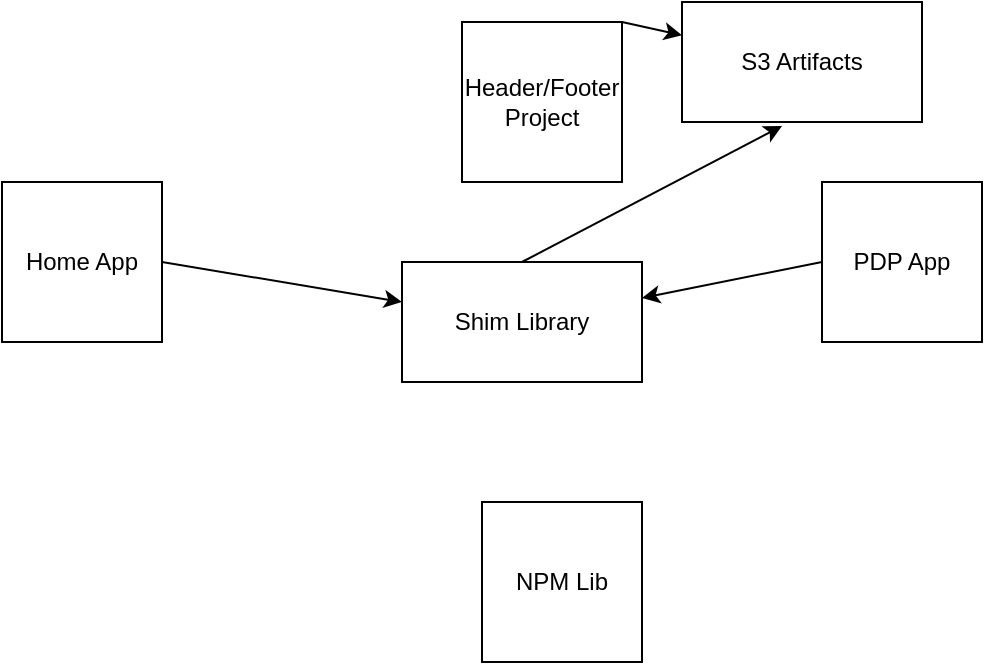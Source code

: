 <mxfile>
    <diagram id="iqhgkcA9lZ74xwLPPaQY" name="Asset Store">
        <mxGraphModel dx="838" dy="613" grid="1" gridSize="10" guides="1" tooltips="1" connect="1" arrows="1" fold="1" page="1" pageScale="1" pageWidth="827" pageHeight="1169" math="0" shadow="0">
            <root>
                <mxCell id="0"/>
                <mxCell id="1" parent="0"/>
                <mxCell id="2" value="NPM Lib" style="whiteSpace=wrap;html=1;aspect=fixed;" vertex="1" parent="1">
                    <mxGeometry x="370" y="280" width="80" height="80" as="geometry"/>
                </mxCell>
                <mxCell id="9" style="edgeStyle=none;html=1;exitX=1;exitY=0.5;exitDx=0;exitDy=0;" edge="1" parent="1" source="3" target="7">
                    <mxGeometry relative="1" as="geometry"/>
                </mxCell>
                <mxCell id="3" value="Home App" style="whiteSpace=wrap;html=1;aspect=fixed;" vertex="1" parent="1">
                    <mxGeometry x="130" y="120" width="80" height="80" as="geometry"/>
                </mxCell>
                <mxCell id="10" style="edgeStyle=none;html=1;exitX=0;exitY=0.5;exitDx=0;exitDy=0;" edge="1" parent="1" source="4" target="7">
                    <mxGeometry relative="1" as="geometry"/>
                </mxCell>
                <mxCell id="4" value="PDP App" style="whiteSpace=wrap;html=1;aspect=fixed;" vertex="1" parent="1">
                    <mxGeometry x="540" y="120" width="80" height="80" as="geometry"/>
                </mxCell>
                <mxCell id="11" style="edgeStyle=none;html=1;exitX=1;exitY=0;exitDx=0;exitDy=0;" edge="1" parent="1" source="5" target="6">
                    <mxGeometry relative="1" as="geometry"/>
                </mxCell>
                <mxCell id="5" value="Header/Footer Project" style="whiteSpace=wrap;html=1;aspect=fixed;" vertex="1" parent="1">
                    <mxGeometry x="360" y="40" width="80" height="80" as="geometry"/>
                </mxCell>
                <mxCell id="6" value="S3 Artifacts" style="rounded=0;whiteSpace=wrap;html=1;" vertex="1" parent="1">
                    <mxGeometry x="470" y="30" width="120" height="60" as="geometry"/>
                </mxCell>
                <mxCell id="8" style="edgeStyle=none;html=1;exitX=0.5;exitY=0;exitDx=0;exitDy=0;entryX=0.417;entryY=1.033;entryDx=0;entryDy=0;entryPerimeter=0;" edge="1" parent="1" source="7" target="6">
                    <mxGeometry relative="1" as="geometry"/>
                </mxCell>
                <mxCell id="7" value="Shim Library&lt;br&gt;" style="rounded=0;whiteSpace=wrap;html=1;" vertex="1" parent="1">
                    <mxGeometry x="330" y="160" width="120" height="60" as="geometry"/>
                </mxCell>
            </root>
        </mxGraphModel>
    </diagram>
    <diagram name="Module Fedaration" id="TQusa8Nsd20FPoOxIw8C">
        <mxGraphModel dx="838" dy="613" grid="1" gridSize="10" guides="1" tooltips="1" connect="1" arrows="1" fold="1" page="1" pageScale="1" pageWidth="827" pageHeight="1169" math="0" shadow="0">
            <root>
                <mxCell id="N7GlcQGA5OYnahRScr2A-0"/>
                <mxCell id="N7GlcQGA5OYnahRScr2A-1" parent="N7GlcQGA5OYnahRScr2A-0"/>
                <mxCell id="N7GlcQGA5OYnahRScr2A-4" value="Home App" style="whiteSpace=wrap;html=1;aspect=fixed;" vertex="1" parent="N7GlcQGA5OYnahRScr2A-1">
                    <mxGeometry x="130" y="120" width="270" height="270" as="geometry"/>
                </mxCell>
                <mxCell id="N7GlcQGA5OYnahRScr2A-14" style="edgeStyle=none;html=1;exitX=0;exitY=0.5;exitDx=0;exitDy=0;entryX=1;entryY=0.5;entryDx=0;entryDy=0;" edge="1" parent="N7GlcQGA5OYnahRScr2A-1" source="N7GlcQGA5OYnahRScr2A-6" target="N7GlcQGA5OYnahRScr2A-13">
                    <mxGeometry relative="1" as="geometry"/>
                </mxCell>
                <mxCell id="N7GlcQGA5OYnahRScr2A-6" value="PDP App" style="whiteSpace=wrap;html=1;aspect=fixed;" vertex="1" parent="N7GlcQGA5OYnahRScr2A-1">
                    <mxGeometry x="540" y="120" width="80" height="80" as="geometry"/>
                </mxCell>
                <mxCell id="N7GlcQGA5OYnahRScr2A-13" value="Header" style="rounded=0;whiteSpace=wrap;html=1;" vertex="1" parent="N7GlcQGA5OYnahRScr2A-1">
                    <mxGeometry x="205" y="270" width="120" height="60" as="geometry"/>
                </mxCell>
            </root>
        </mxGraphModel>
    </diagram>
    <diagram id="ufa1kjEyOKlQXz-h4yb0" name="NPM">
        <mxGraphModel dx="838" dy="613" grid="1" gridSize="10" guides="1" tooltips="1" connect="1" arrows="1" fold="1" page="1" pageScale="1" pageWidth="827" pageHeight="1169" math="0" shadow="0">
            <root>
                <mxCell id="T0PC8Z3bjN10mGNPFhAg-0"/>
                <mxCell id="T0PC8Z3bjN10mGNPFhAg-1" parent="T0PC8Z3bjN10mGNPFhAg-0"/>
            </root>
        </mxGraphModel>
    </diagram>
</mxfile>